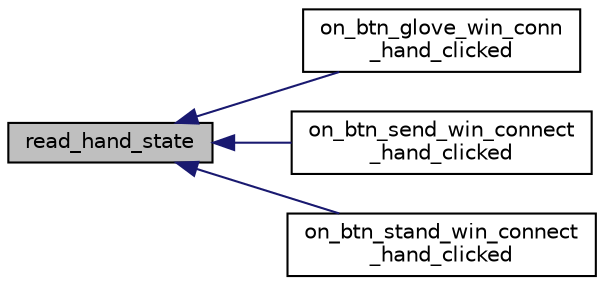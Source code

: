 digraph "read_hand_state"
{
  edge [fontname="Helvetica",fontsize="10",labelfontname="Helvetica",labelfontsize="10"];
  node [fontname="Helvetica",fontsize="10",shape=record];
  rankdir="LR";
  Node165 [label="read_hand_state",height=0.2,width=0.4,color="black", fillcolor="grey75", style="filled", fontcolor="black"];
  Node165 -> Node166 [dir="back",color="midnightblue",fontsize="10",style="solid",fontname="Helvetica"];
  Node166 [label="on_btn_glove_win_conn\l_hand_clicked",height=0.2,width=0.4,color="black", fillcolor="white", style="filled",URL="$main_8c.html#a98b4a252759b6f7e661d75fa84ed8ec3",tooltip="Robotic hand connection. "];
  Node165 -> Node167 [dir="back",color="midnightblue",fontsize="10",style="solid",fontname="Helvetica"];
  Node167 [label="on_btn_send_win_connect\l_hand_clicked",height=0.2,width=0.4,color="black", fillcolor="white", style="filled",URL="$main_8c.html#a8da25fed190a74598d9453ef4cc4cf0f",tooltip="Robotic hand connection. "];
  Node165 -> Node168 [dir="back",color="midnightblue",fontsize="10",style="solid",fontname="Helvetica"];
  Node168 [label="on_btn_stand_win_connect\l_hand_clicked",height=0.2,width=0.4,color="black", fillcolor="white", style="filled",URL="$main_8c.html#ad808ed650b1d4cb2aeda49eab3a2e896",tooltip="Robotic hand connection. "];
}
